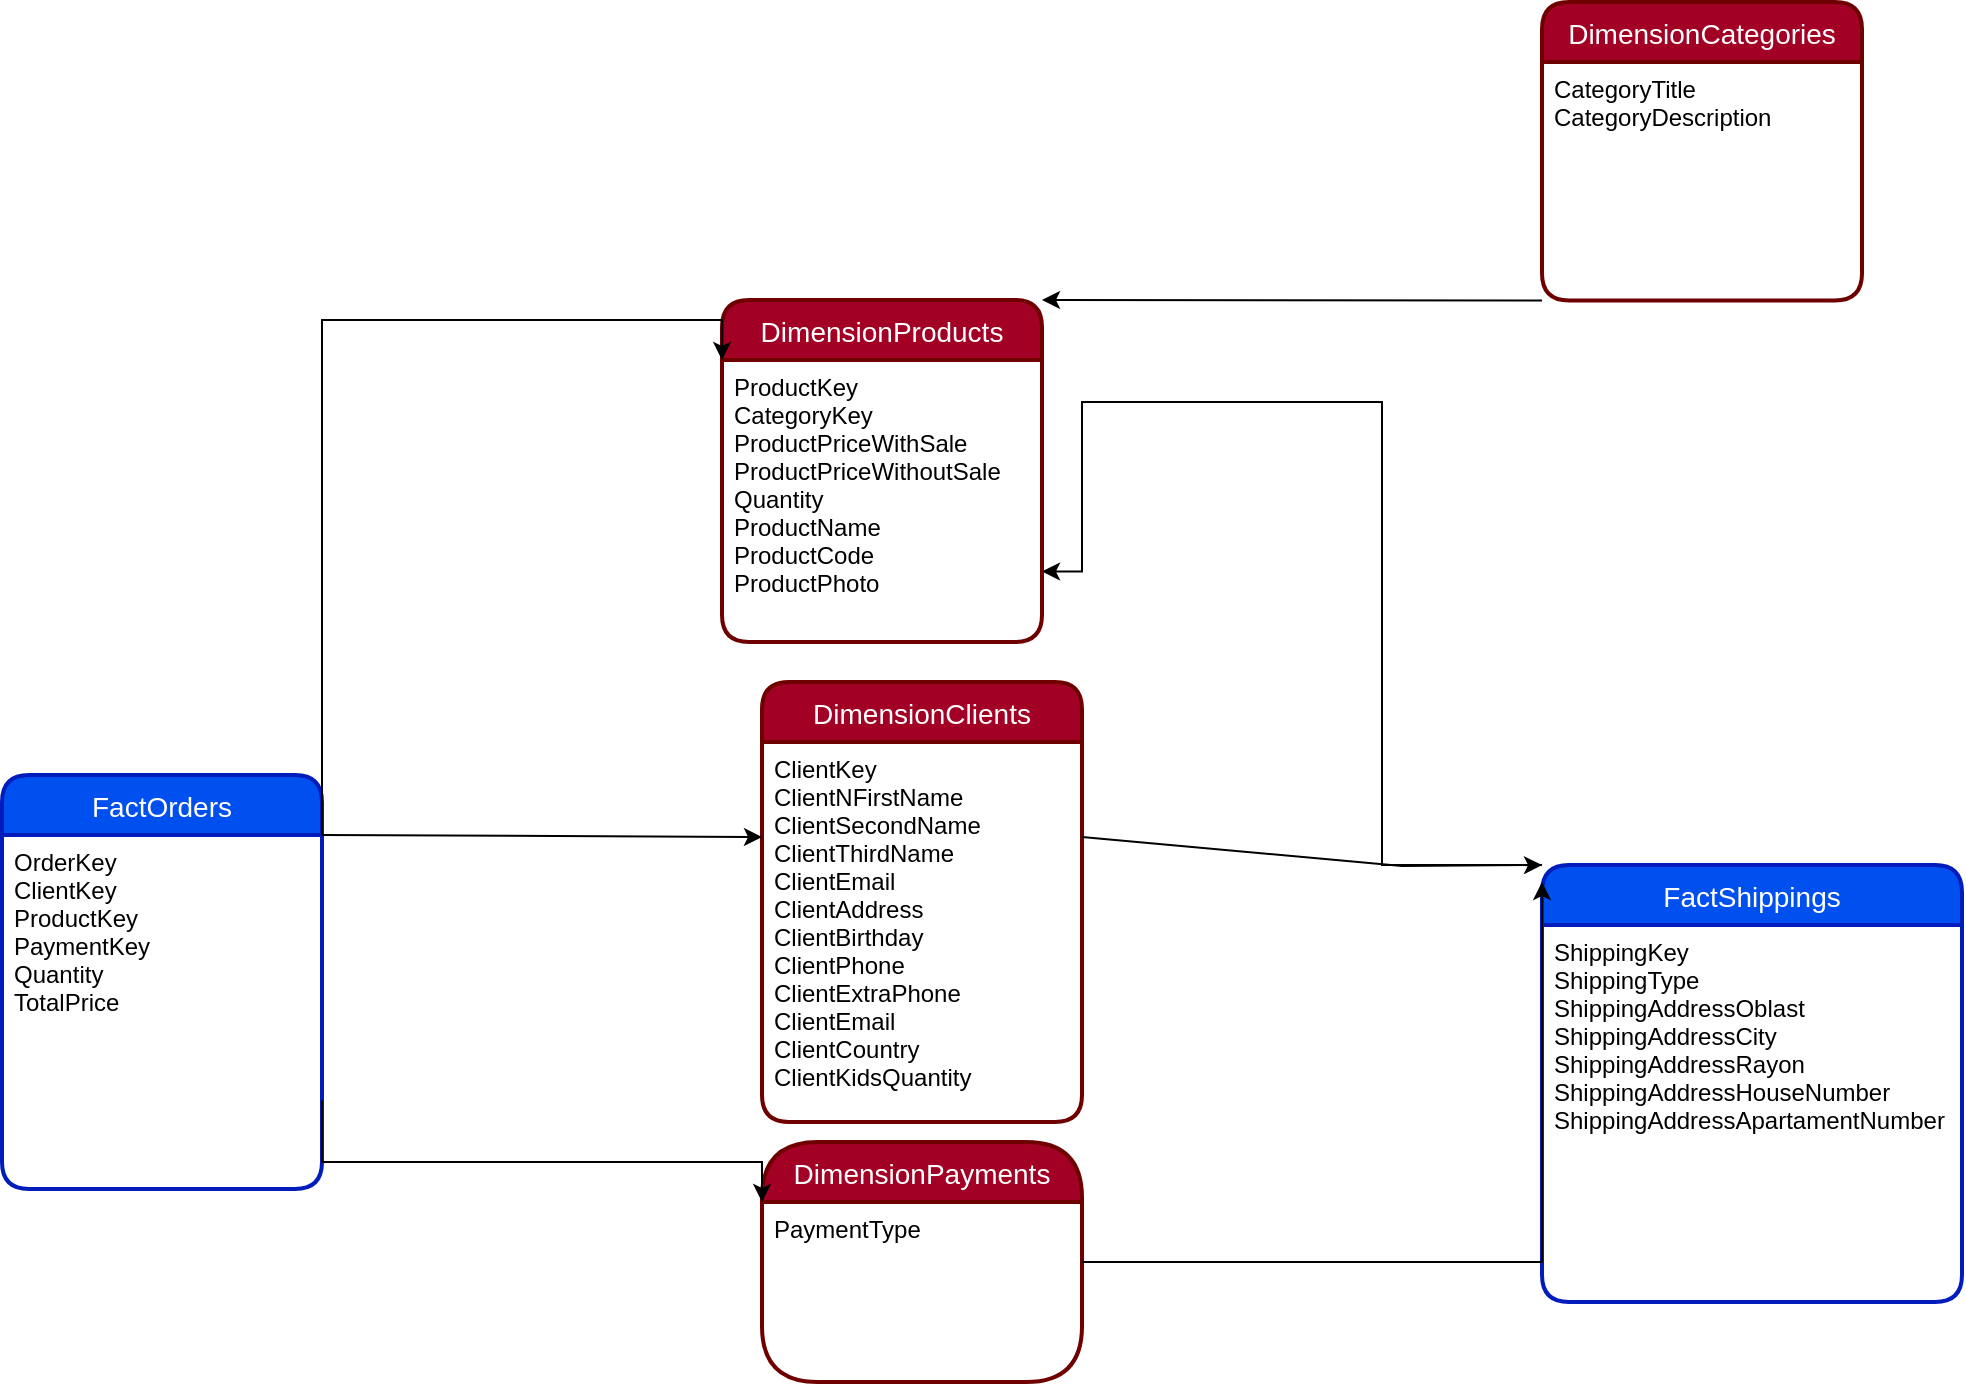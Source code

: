 <mxfile version="15.8.7" type="device"><diagram id="6pNYchQA9Tnf1h_yMZgs" name="Page-1"><mxGraphModel dx="1351" dy="1036" grid="1" gridSize="10" guides="1" tooltips="1" connect="1" arrows="1" fold="1" page="1" pageScale="1" pageWidth="850" pageHeight="1100" math="0" shadow="0"><root><mxCell id="0"/><mxCell id="1" parent="0"/><mxCell id="bxni4sJcahie8f_AxzUO-1" style="edgeStyle=orthogonalEdgeStyle;rounded=0;orthogonalLoop=1;jettySize=auto;html=1;exitX=0;exitY=0;exitDx=0;exitDy=0;entryX=1;entryY=0.75;entryDx=0;entryDy=0;" edge="1" parent="1" source="bxni4sJcahie8f_AxzUO-2" target="bxni4sJcahie8f_AxzUO-7"><mxGeometry relative="1" as="geometry"><Array as="points"><mxPoint x="820" y="522"/><mxPoint x="820" y="290"/><mxPoint x="670" y="290"/></Array></mxGeometry></mxCell><mxCell id="bxni4sJcahie8f_AxzUO-2" value="FactShippings" style="swimlane;childLayout=stackLayout;horizontal=1;startSize=30;horizontalStack=0;rounded=1;fontSize=14;fontStyle=0;strokeWidth=2;resizeParent=0;resizeLast=1;shadow=0;dashed=0;align=center;fillColor=#0050ef;fontColor=#ffffff;strokeColor=#001DBC;" vertex="1" parent="1"><mxGeometry x="900" y="521.5" width="210" height="218.5" as="geometry"/></mxCell><mxCell id="bxni4sJcahie8f_AxzUO-3" value="ShippingKey&#10;ShippingType&#10;ShippingAddressOblast&#10;ShippingAddressCity&#10;ShippingAddressRayon&#10;ShippingAddressHouseNumber&#10;ShippingAddressApartamentNumber" style="align=left;strokeColor=none;fillColor=none;spacingLeft=4;fontSize=12;verticalAlign=top;resizable=0;rotatable=0;part=1;" vertex="1" parent="bxni4sJcahie8f_AxzUO-2"><mxGeometry y="30" width="210" height="188.5" as="geometry"/></mxCell><mxCell id="bxni4sJcahie8f_AxzUO-4" value="FactOrders" style="swimlane;childLayout=stackLayout;horizontal=1;startSize=30;horizontalStack=0;rounded=1;fontSize=14;fontStyle=0;strokeWidth=2;resizeParent=0;resizeLast=1;shadow=0;dashed=0;align=center;fillColor=#0050ef;strokeColor=#001DBC;fontColor=#ffffff;" vertex="1" parent="1"><mxGeometry x="130" y="476.5" width="160" height="207" as="geometry"/></mxCell><mxCell id="bxni4sJcahie8f_AxzUO-5" value="OrderKey&#10;ClientKey&#10;ProductKey&#10;PaymentKey&#10;Quantity&#10;TotalPrice&#10;" style="align=left;strokeColor=none;fillColor=none;spacingLeft=4;fontSize=12;verticalAlign=top;resizable=0;rotatable=0;part=1;" vertex="1" parent="bxni4sJcahie8f_AxzUO-4"><mxGeometry y="30" width="160" height="177" as="geometry"/></mxCell><mxCell id="bxni4sJcahie8f_AxzUO-6" value="DimensionProducts" style="swimlane;childLayout=stackLayout;horizontal=1;startSize=30;horizontalStack=0;rounded=1;fontSize=14;fontStyle=0;strokeWidth=2;resizeParent=0;resizeLast=1;shadow=0;dashed=0;align=center;fillColor=#a20025;fontColor=#ffffff;strokeColor=#6F0000;" vertex="1" parent="1"><mxGeometry x="490" y="239" width="160" height="171" as="geometry"/></mxCell><mxCell id="bxni4sJcahie8f_AxzUO-7" value="ProductKey&#10;CategoryKey&#10;ProductPriceWithSale&#10;ProductPriceWithoutSale&#10;Quantity&#10;ProductName&#10;ProductCode&#10;ProductPhoto&#10;" style="align=left;strokeColor=none;fillColor=none;spacingLeft=4;fontSize=12;verticalAlign=top;resizable=0;rotatable=0;part=1;" vertex="1" parent="bxni4sJcahie8f_AxzUO-6"><mxGeometry y="30" width="160" height="141" as="geometry"/></mxCell><mxCell id="bxni4sJcahie8f_AxzUO-8" value="DimensionCategories" style="swimlane;childLayout=stackLayout;horizontal=1;startSize=30;horizontalStack=0;rounded=1;fontSize=14;fontStyle=0;strokeWidth=2;resizeParent=0;resizeLast=1;shadow=0;dashed=0;align=center;fillColor=#a20025;fontColor=#ffffff;strokeColor=#6F0000;" vertex="1" parent="1"><mxGeometry x="900" y="90" width="160" height="149.25" as="geometry"/></mxCell><mxCell id="bxni4sJcahie8f_AxzUO-9" value="CategoryTitle&#10;CategoryDescription" style="align=left;strokeColor=none;fillColor=none;spacingLeft=4;fontSize=12;verticalAlign=top;resizable=0;rotatable=0;part=1;" vertex="1" parent="bxni4sJcahie8f_AxzUO-8"><mxGeometry y="30" width="160" height="119.25" as="geometry"/></mxCell><mxCell id="bxni4sJcahie8f_AxzUO-10" value="DimensionClients" style="swimlane;childLayout=stackLayout;horizontal=1;startSize=30;horizontalStack=0;rounded=1;fontSize=14;fontStyle=0;strokeWidth=2;resizeParent=0;resizeLast=1;shadow=0;dashed=0;align=center;fillColor=#a20025;fontColor=#ffffff;strokeColor=#6F0000;" vertex="1" parent="1"><mxGeometry x="510" y="430" width="160" height="220" as="geometry"/></mxCell><mxCell id="bxni4sJcahie8f_AxzUO-11" value="ClientKey&#10;ClientNFirstName&#10;ClientSecondName&#10;ClientThirdName&#10;ClientEmail&#10;ClientAddress&#10;ClientBirthday&#10;ClientPhone&#10;ClientExtraPhone&#10;ClientEmail&#10;ClientCountry&#10;ClientKidsQuantity" style="align=left;strokeColor=none;fillColor=none;spacingLeft=4;fontSize=12;verticalAlign=top;resizable=0;rotatable=0;part=1;" vertex="1" parent="bxni4sJcahie8f_AxzUO-10"><mxGeometry y="30" width="160" height="190" as="geometry"/></mxCell><mxCell id="bxni4sJcahie8f_AxzUO-12" value="DimensionPayments" style="swimlane;childLayout=stackLayout;horizontal=1;startSize=30;horizontalStack=0;rounded=1;fontSize=14;fontStyle=0;strokeWidth=2;resizeParent=0;resizeLast=1;shadow=0;dashed=0;align=center;fillColor=#a20025;fontColor=#ffffff;strokeColor=#6F0000;arcSize=31;" vertex="1" parent="1"><mxGeometry x="510" y="660" width="160" height="120" as="geometry"/></mxCell><mxCell id="bxni4sJcahie8f_AxzUO-13" value="PaymentType" style="align=left;strokeColor=none;fillColor=none;spacingLeft=4;fontSize=12;verticalAlign=top;resizable=0;rotatable=0;part=1;" vertex="1" parent="bxni4sJcahie8f_AxzUO-12"><mxGeometry y="30" width="160" height="90" as="geometry"/></mxCell><mxCell id="bxni4sJcahie8f_AxzUO-14" style="edgeStyle=orthogonalEdgeStyle;rounded=0;orthogonalLoop=1;jettySize=auto;html=1;exitX=1;exitY=0;exitDx=0;exitDy=0;entryX=0;entryY=0;entryDx=0;entryDy=0;" edge="1" parent="1" source="bxni4sJcahie8f_AxzUO-5" target="bxni4sJcahie8f_AxzUO-7"><mxGeometry relative="1" as="geometry"/></mxCell><mxCell id="bxni4sJcahie8f_AxzUO-15" style="edgeStyle=orthogonalEdgeStyle;rounded=0;orthogonalLoop=1;jettySize=auto;html=1;exitX=1;exitY=0.75;exitDx=0;exitDy=0;entryX=0;entryY=0.25;entryDx=0;entryDy=0;" edge="1" parent="1" source="bxni4sJcahie8f_AxzUO-5" target="bxni4sJcahie8f_AxzUO-12"><mxGeometry relative="1" as="geometry"><Array as="points"><mxPoint x="290" y="670"/><mxPoint x="510" y="670"/></Array></mxGeometry></mxCell><mxCell id="bxni4sJcahie8f_AxzUO-16" value="" style="endArrow=classic;html=1;rounded=0;" edge="1" parent="1" source="bxni4sJcahie8f_AxzUO-12"><mxGeometry width="50" height="50" relative="1" as="geometry"><mxPoint x="250" y="550" as="sourcePoint"/><mxPoint x="900" y="530" as="targetPoint"/><Array as="points"><mxPoint x="900" y="720"/></Array></mxGeometry></mxCell><mxCell id="bxni4sJcahie8f_AxzUO-17" value="" style="endArrow=classic;html=1;rounded=0;exitX=1;exitY=0;exitDx=0;exitDy=0;entryX=0;entryY=0.25;entryDx=0;entryDy=0;" edge="1" parent="1" source="bxni4sJcahie8f_AxzUO-5" target="bxni4sJcahie8f_AxzUO-11"><mxGeometry width="50" height="50" relative="1" as="geometry"><mxPoint x="410" y="180" as="sourcePoint"/><mxPoint x="460" y="130" as="targetPoint"/></mxGeometry></mxCell><mxCell id="bxni4sJcahie8f_AxzUO-18" value="" style="endArrow=classic;html=1;rounded=0;exitX=1;exitY=0.25;exitDx=0;exitDy=0;entryX=0;entryY=0;entryDx=0;entryDy=0;" edge="1" parent="1" source="bxni4sJcahie8f_AxzUO-11" target="bxni4sJcahie8f_AxzUO-2"><mxGeometry width="50" height="50" relative="1" as="geometry"><mxPoint x="410" y="410" as="sourcePoint"/><mxPoint x="460" y="360" as="targetPoint"/><Array as="points"><mxPoint x="830" y="522"/></Array></mxGeometry></mxCell><mxCell id="bxni4sJcahie8f_AxzUO-19" value="" style="endArrow=classic;html=1;rounded=0;exitX=0;exitY=1;exitDx=0;exitDy=0;entryX=1;entryY=0;entryDx=0;entryDy=0;" edge="1" parent="1" source="bxni4sJcahie8f_AxzUO-9" target="bxni4sJcahie8f_AxzUO-6"><mxGeometry width="50" height="50" relative="1" as="geometry"><mxPoint x="500" y="520" as="sourcePoint"/><mxPoint x="550" y="470" as="targetPoint"/></mxGeometry></mxCell></root></mxGraphModel></diagram></mxfile>